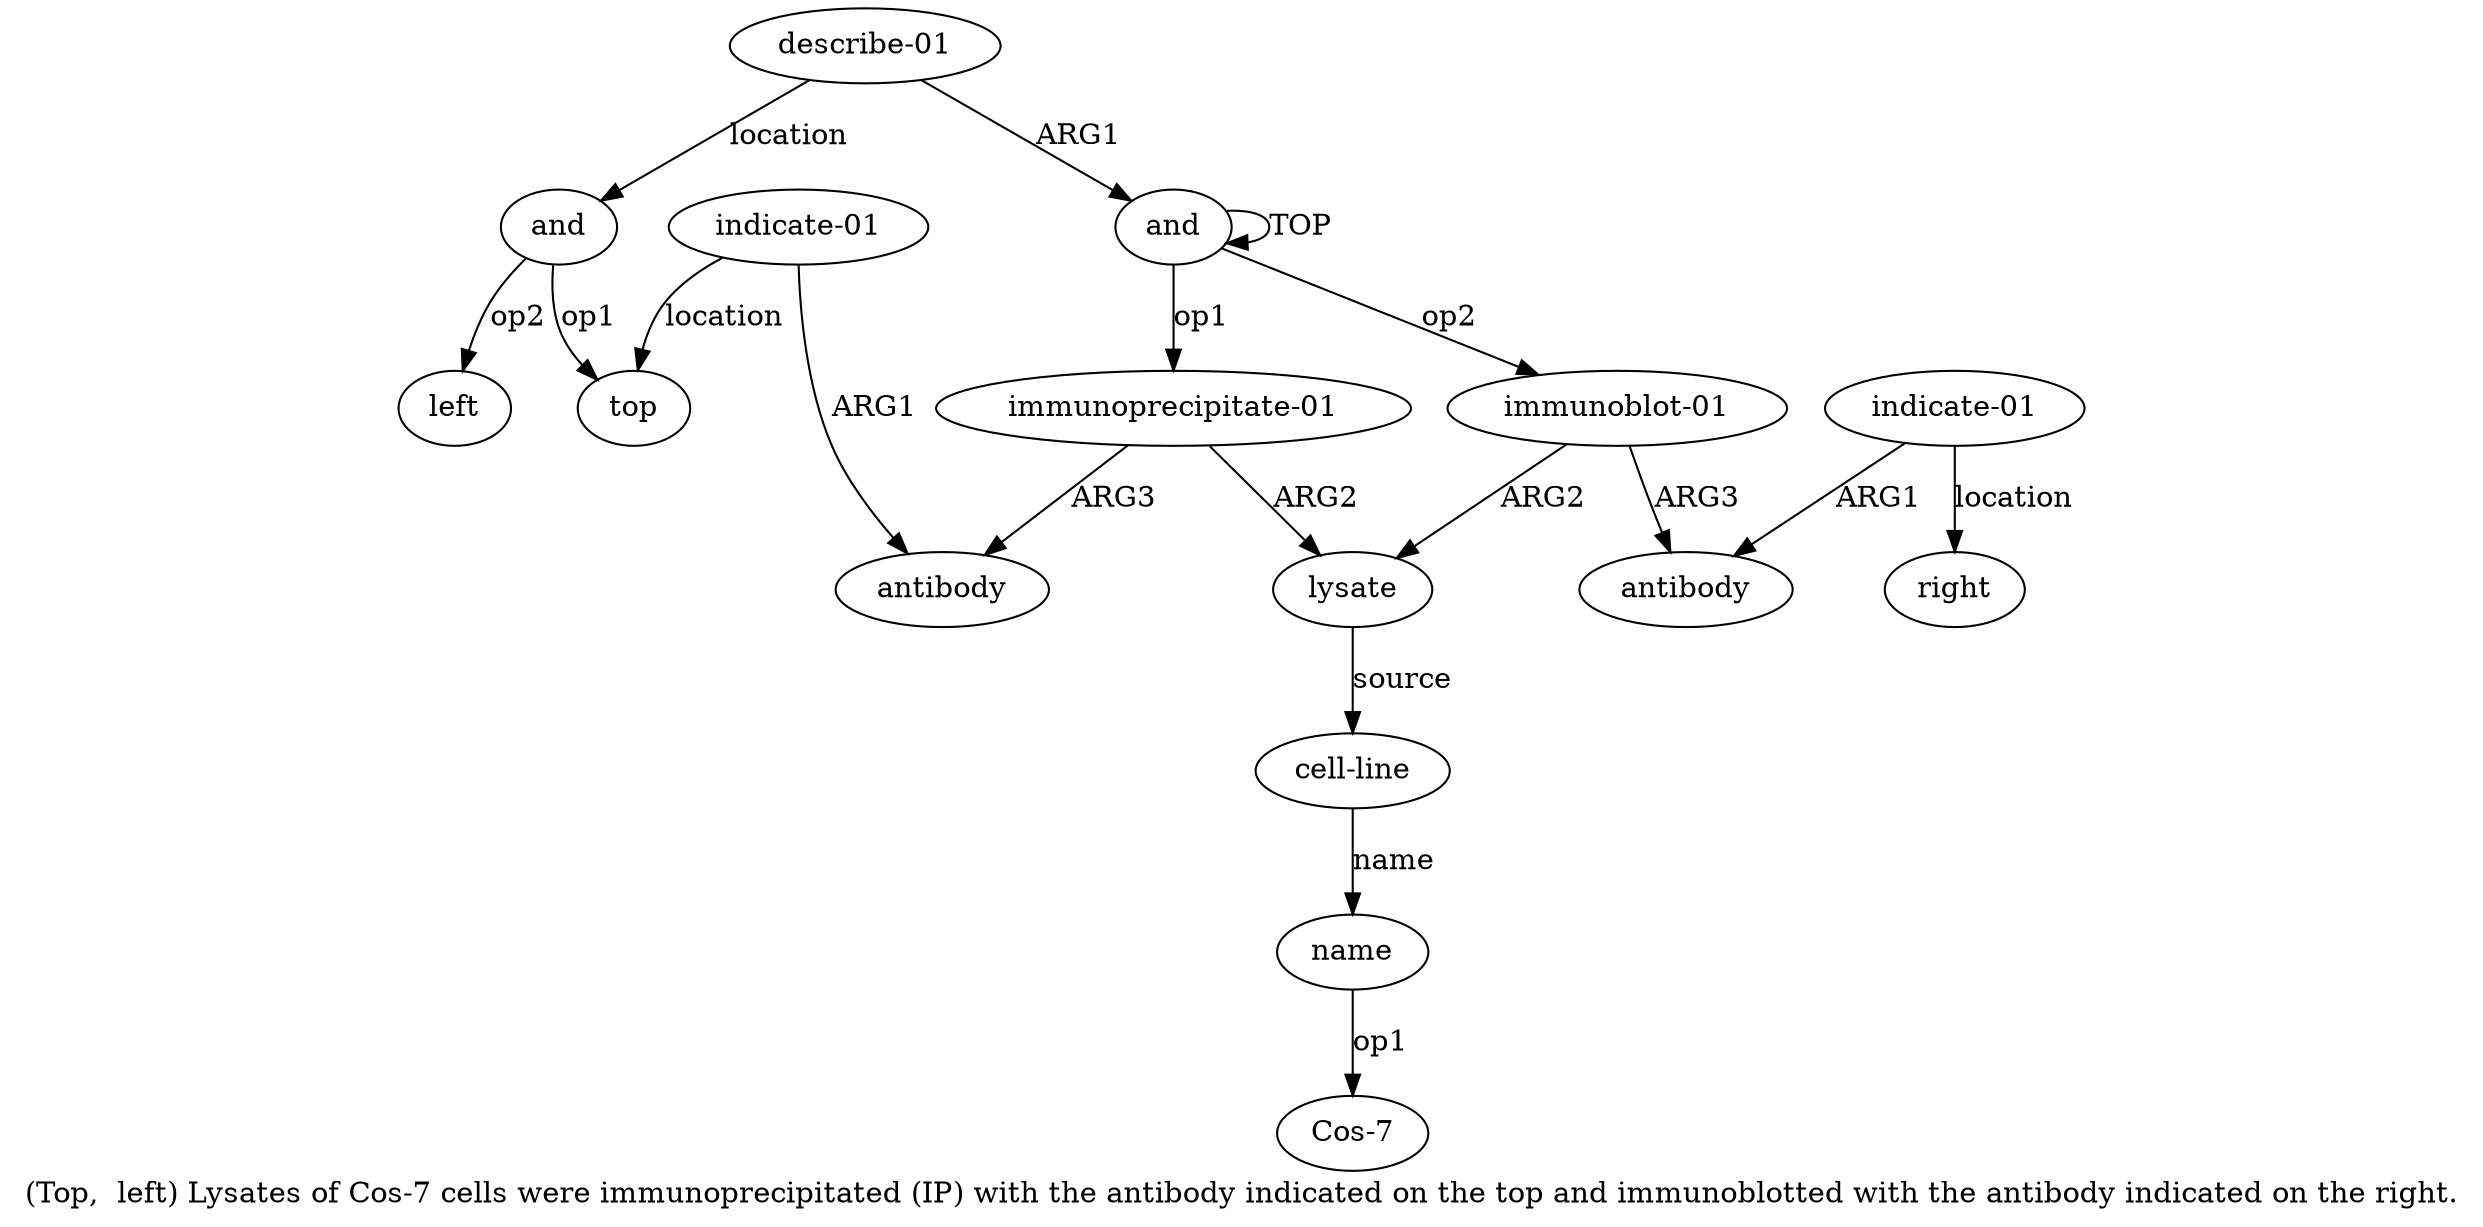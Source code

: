 digraph  {
	graph [label="(Top,  left) Lysates of Cos-7 cells were immunoprecipitated (IP) with the antibody indicated on the top and immunoblotted with the \
antibody indicated on the right."];
	node [label="\N"];
	a14	 [color=black,
		gold_ind=14,
		gold_label=left,
		label=left,
		test_ind=14,
		test_label=left];
	a11	 [color=black,
		gold_ind=11,
		gold_label=right,
		label=right,
		test_ind=11,
		test_label=right];
	a10	 [color=black,
		gold_ind=10,
		gold_label="indicate-01",
		label="indicate-01",
		test_ind=10,
		test_label="indicate-01"];
	a10 -> a11 [key=0,
	color=black,
	gold_label=location,
	label=location,
	test_label=location];
a9 [color=black,
	gold_ind=9,
	gold_label=antibody,
	label=antibody,
	test_ind=9,
	test_label=antibody];
a10 -> a9 [key=0,
color=black,
gold_label=ARG1,
label=ARG1,
test_label=ARG1];
a13 [color=black,
gold_ind=13,
gold_label=and,
label=and,
test_ind=13,
test_label=and];
a13 -> a14 [key=0,
color=black,
gold_label=op2,
label=op2,
test_label=op2];
a7 [color=black,
gold_ind=7,
gold_label=top,
label=top,
test_ind=7,
test_label=top];
a13 -> a7 [key=0,
color=black,
gold_label=op1,
label=op1,
test_label=op1];
a12 [color=black,
gold_ind=12,
gold_label="describe-01",
label="describe-01",
test_ind=12,
test_label="describe-01"];
a12 -> a13 [key=0,
color=black,
gold_label=location,
label=location,
test_label=location];
a0 [color=black,
gold_ind=0,
gold_label=and,
label=and,
test_ind=0,
test_label=and];
a12 -> a0 [key=0,
color=black,
gold_label=ARG1,
label=ARG1,
test_label=ARG1];
"a4 Cos-7" [color=black,
gold_ind=-1,
gold_label="Cos-7",
label="Cos-7",
test_ind=-1,
test_label="Cos-7"];
a1 [color=black,
gold_ind=1,
gold_label="immunoprecipitate-01",
label="immunoprecipitate-01",
test_ind=1,
test_label="immunoprecipitate-01"];
a2 [color=black,
gold_ind=2,
gold_label=lysate,
label=lysate,
test_ind=2,
test_label=lysate];
a1 -> a2 [key=0,
color=black,
gold_label=ARG2,
label=ARG2,
test_label=ARG2];
a5 [color=black,
gold_ind=5,
gold_label=antibody,
label=antibody,
test_ind=5,
test_label=antibody];
a1 -> a5 [key=0,
color=black,
gold_label=ARG3,
label=ARG3,
test_label=ARG3];
a0 -> a1 [key=0,
color=black,
gold_label=op1,
label=op1,
test_label=op1];
a0 -> a0 [key=0,
color=black,
gold_label=TOP,
label=TOP,
test_label=TOP];
a8 [color=black,
gold_ind=8,
gold_label="immunoblot-01",
label="immunoblot-01",
test_ind=8,
test_label="immunoblot-01"];
a0 -> a8 [key=0,
color=black,
gold_label=op2,
label=op2,
test_label=op2];
a3 [color=black,
gold_ind=3,
gold_label="cell-line",
label="cell-line",
test_ind=3,
test_label="cell-line"];
a4 [color=black,
gold_ind=4,
gold_label=name,
label=name,
test_ind=4,
test_label=name];
a3 -> a4 [key=0,
color=black,
gold_label=name,
label=name,
test_label=name];
a2 -> a3 [key=0,
color=black,
gold_label=source,
label=source,
test_label=source];
a4 -> "a4 Cos-7" [key=0,
color=black,
gold_label=op1,
label=op1,
test_label=op1];
a6 [color=black,
gold_ind=6,
gold_label="indicate-01",
label="indicate-01",
test_ind=6,
test_label="indicate-01"];
a6 -> a5 [key=0,
color=black,
gold_label=ARG1,
label=ARG1,
test_label=ARG1];
a6 -> a7 [key=0,
color=black,
gold_label=location,
label=location,
test_label=location];
a8 -> a2 [key=0,
color=black,
gold_label=ARG2,
label=ARG2,
test_label=ARG2];
a8 -> a9 [key=0,
color=black,
gold_label=ARG3,
label=ARG3,
test_label=ARG3];
}
